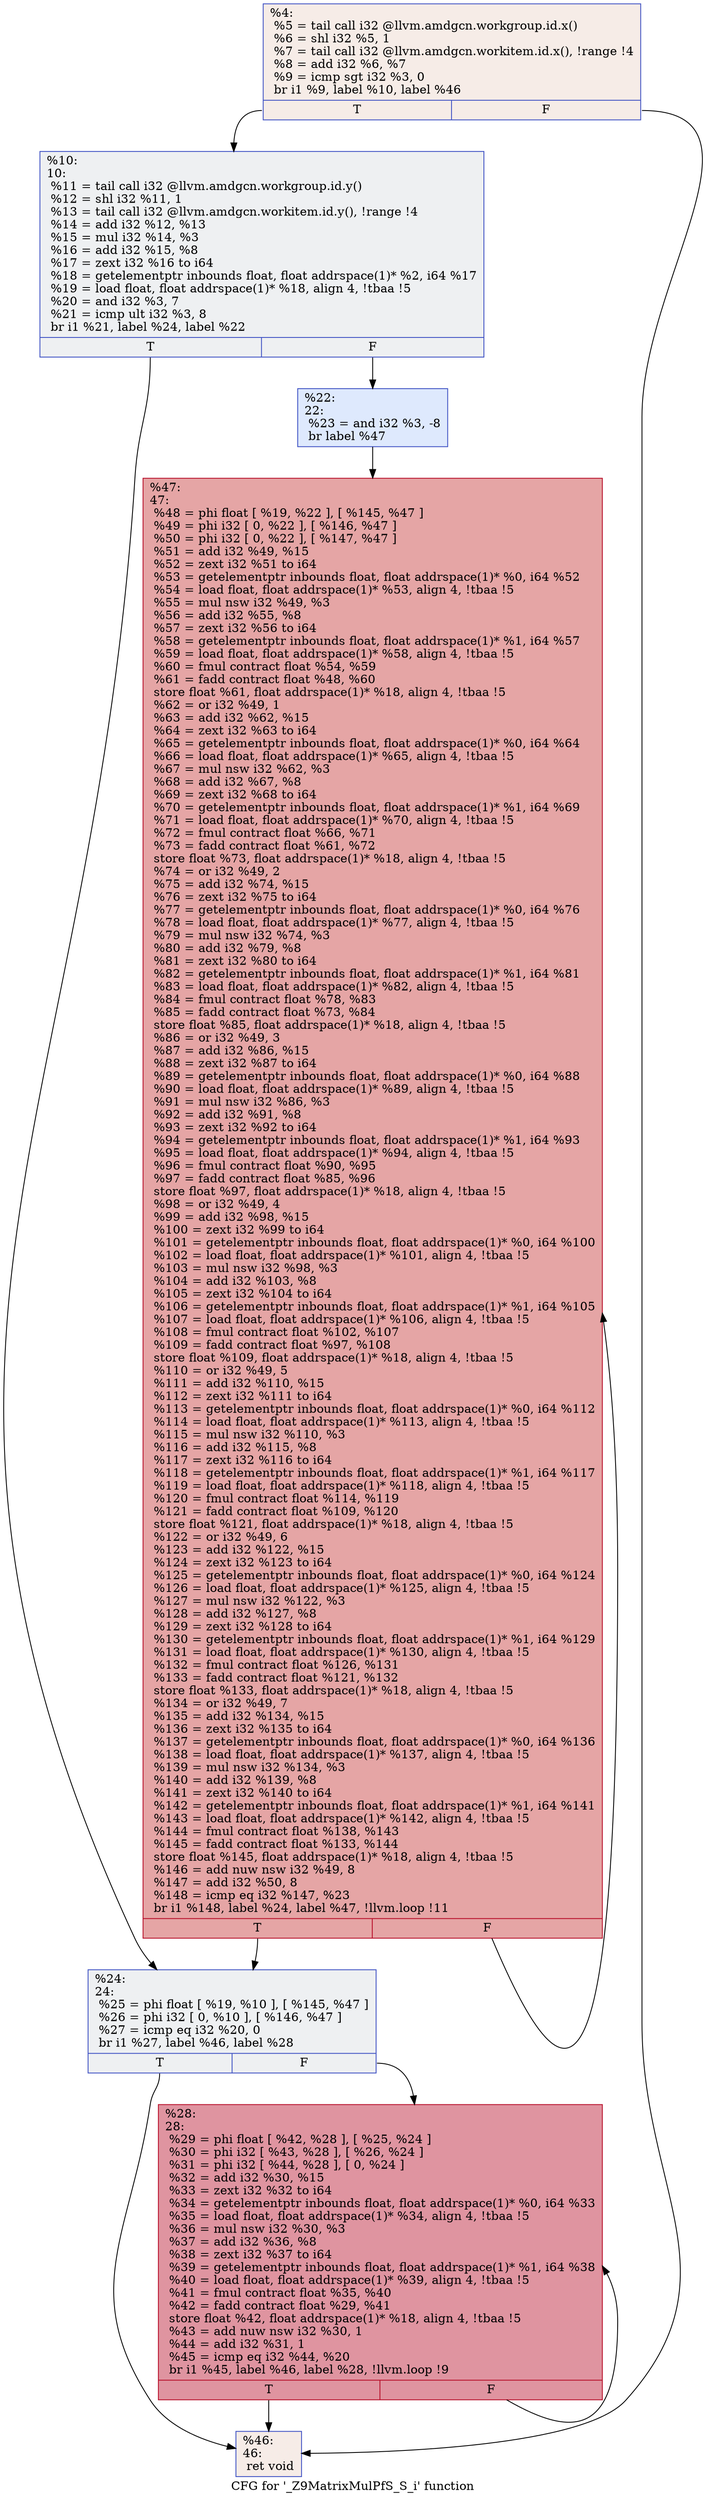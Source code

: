 digraph "CFG for '_Z9MatrixMulPfS_S_i' function" {
	label="CFG for '_Z9MatrixMulPfS_S_i' function";

	Node0x5c2c7c0 [shape=record,color="#3d50c3ff", style=filled, fillcolor="#ead5c970",label="{%4:\l  %5 = tail call i32 @llvm.amdgcn.workgroup.id.x()\l  %6 = shl i32 %5, 1\l  %7 = tail call i32 @llvm.amdgcn.workitem.id.x(), !range !4\l  %8 = add i32 %6, %7\l  %9 = icmp sgt i32 %3, 0\l  br i1 %9, label %10, label %46\l|{<s0>T|<s1>F}}"];
	Node0x5c2c7c0:s0 -> Node0x5c2c810;
	Node0x5c2c7c0:s1 -> Node0x5c2e040;
	Node0x5c2c810 [shape=record,color="#3d50c3ff", style=filled, fillcolor="#d9dce170",label="{%10:\l10:                                               \l  %11 = tail call i32 @llvm.amdgcn.workgroup.id.y()\l  %12 = shl i32 %11, 1\l  %13 = tail call i32 @llvm.amdgcn.workitem.id.y(), !range !4\l  %14 = add i32 %12, %13\l  %15 = mul i32 %14, %3\l  %16 = add i32 %15, %8\l  %17 = zext i32 %16 to i64\l  %18 = getelementptr inbounds float, float addrspace(1)* %2, i64 %17\l  %19 = load float, float addrspace(1)* %18, align 4, !tbaa !5\l  %20 = and i32 %3, 7\l  %21 = icmp ult i32 %3, 8\l  br i1 %21, label %24, label %22\l|{<s0>T|<s1>F}}"];
	Node0x5c2c810:s0 -> Node0x5c2f290;
	Node0x5c2c810:s1 -> Node0x5c2f320;
	Node0x5c2f320 [shape=record,color="#3d50c3ff", style=filled, fillcolor="#b5cdfa70",label="{%22:\l22:                                               \l  %23 = and i32 %3, -8\l  br label %47\l}"];
	Node0x5c2f320 -> Node0x5c2f520;
	Node0x5c2f290 [shape=record,color="#3d50c3ff", style=filled, fillcolor="#d9dce170",label="{%24:\l24:                                               \l  %25 = phi float [ %19, %10 ], [ %145, %47 ]\l  %26 = phi i32 [ 0, %10 ], [ %146, %47 ]\l  %27 = icmp eq i32 %20, 0\l  br i1 %27, label %46, label %28\l|{<s0>T|<s1>F}}"];
	Node0x5c2f290:s0 -> Node0x5c2e040;
	Node0x5c2f290:s1 -> Node0x5c2f870;
	Node0x5c2f870 [shape=record,color="#b70d28ff", style=filled, fillcolor="#b70d2870",label="{%28:\l28:                                               \l  %29 = phi float [ %42, %28 ], [ %25, %24 ]\l  %30 = phi i32 [ %43, %28 ], [ %26, %24 ]\l  %31 = phi i32 [ %44, %28 ], [ 0, %24 ]\l  %32 = add i32 %30, %15\l  %33 = zext i32 %32 to i64\l  %34 = getelementptr inbounds float, float addrspace(1)* %0, i64 %33\l  %35 = load float, float addrspace(1)* %34, align 4, !tbaa !5\l  %36 = mul nsw i32 %30, %3\l  %37 = add i32 %36, %8\l  %38 = zext i32 %37 to i64\l  %39 = getelementptr inbounds float, float addrspace(1)* %1, i64 %38\l  %40 = load float, float addrspace(1)* %39, align 4, !tbaa !5\l  %41 = fmul contract float %35, %40\l  %42 = fadd contract float %29, %41\l  store float %42, float addrspace(1)* %18, align 4, !tbaa !5\l  %43 = add nuw nsw i32 %30, 1\l  %44 = add i32 %31, 1\l  %45 = icmp eq i32 %44, %20\l  br i1 %45, label %46, label %28, !llvm.loop !9\l|{<s0>T|<s1>F}}"];
	Node0x5c2f870:s0 -> Node0x5c2e040;
	Node0x5c2f870:s1 -> Node0x5c2f870;
	Node0x5c2e040 [shape=record,color="#3d50c3ff", style=filled, fillcolor="#ead5c970",label="{%46:\l46:                                               \l  ret void\l}"];
	Node0x5c2f520 [shape=record,color="#b70d28ff", style=filled, fillcolor="#c5333470",label="{%47:\l47:                                               \l  %48 = phi float [ %19, %22 ], [ %145, %47 ]\l  %49 = phi i32 [ 0, %22 ], [ %146, %47 ]\l  %50 = phi i32 [ 0, %22 ], [ %147, %47 ]\l  %51 = add i32 %49, %15\l  %52 = zext i32 %51 to i64\l  %53 = getelementptr inbounds float, float addrspace(1)* %0, i64 %52\l  %54 = load float, float addrspace(1)* %53, align 4, !tbaa !5\l  %55 = mul nsw i32 %49, %3\l  %56 = add i32 %55, %8\l  %57 = zext i32 %56 to i64\l  %58 = getelementptr inbounds float, float addrspace(1)* %1, i64 %57\l  %59 = load float, float addrspace(1)* %58, align 4, !tbaa !5\l  %60 = fmul contract float %54, %59\l  %61 = fadd contract float %48, %60\l  store float %61, float addrspace(1)* %18, align 4, !tbaa !5\l  %62 = or i32 %49, 1\l  %63 = add i32 %62, %15\l  %64 = zext i32 %63 to i64\l  %65 = getelementptr inbounds float, float addrspace(1)* %0, i64 %64\l  %66 = load float, float addrspace(1)* %65, align 4, !tbaa !5\l  %67 = mul nsw i32 %62, %3\l  %68 = add i32 %67, %8\l  %69 = zext i32 %68 to i64\l  %70 = getelementptr inbounds float, float addrspace(1)* %1, i64 %69\l  %71 = load float, float addrspace(1)* %70, align 4, !tbaa !5\l  %72 = fmul contract float %66, %71\l  %73 = fadd contract float %61, %72\l  store float %73, float addrspace(1)* %18, align 4, !tbaa !5\l  %74 = or i32 %49, 2\l  %75 = add i32 %74, %15\l  %76 = zext i32 %75 to i64\l  %77 = getelementptr inbounds float, float addrspace(1)* %0, i64 %76\l  %78 = load float, float addrspace(1)* %77, align 4, !tbaa !5\l  %79 = mul nsw i32 %74, %3\l  %80 = add i32 %79, %8\l  %81 = zext i32 %80 to i64\l  %82 = getelementptr inbounds float, float addrspace(1)* %1, i64 %81\l  %83 = load float, float addrspace(1)* %82, align 4, !tbaa !5\l  %84 = fmul contract float %78, %83\l  %85 = fadd contract float %73, %84\l  store float %85, float addrspace(1)* %18, align 4, !tbaa !5\l  %86 = or i32 %49, 3\l  %87 = add i32 %86, %15\l  %88 = zext i32 %87 to i64\l  %89 = getelementptr inbounds float, float addrspace(1)* %0, i64 %88\l  %90 = load float, float addrspace(1)* %89, align 4, !tbaa !5\l  %91 = mul nsw i32 %86, %3\l  %92 = add i32 %91, %8\l  %93 = zext i32 %92 to i64\l  %94 = getelementptr inbounds float, float addrspace(1)* %1, i64 %93\l  %95 = load float, float addrspace(1)* %94, align 4, !tbaa !5\l  %96 = fmul contract float %90, %95\l  %97 = fadd contract float %85, %96\l  store float %97, float addrspace(1)* %18, align 4, !tbaa !5\l  %98 = or i32 %49, 4\l  %99 = add i32 %98, %15\l  %100 = zext i32 %99 to i64\l  %101 = getelementptr inbounds float, float addrspace(1)* %0, i64 %100\l  %102 = load float, float addrspace(1)* %101, align 4, !tbaa !5\l  %103 = mul nsw i32 %98, %3\l  %104 = add i32 %103, %8\l  %105 = zext i32 %104 to i64\l  %106 = getelementptr inbounds float, float addrspace(1)* %1, i64 %105\l  %107 = load float, float addrspace(1)* %106, align 4, !tbaa !5\l  %108 = fmul contract float %102, %107\l  %109 = fadd contract float %97, %108\l  store float %109, float addrspace(1)* %18, align 4, !tbaa !5\l  %110 = or i32 %49, 5\l  %111 = add i32 %110, %15\l  %112 = zext i32 %111 to i64\l  %113 = getelementptr inbounds float, float addrspace(1)* %0, i64 %112\l  %114 = load float, float addrspace(1)* %113, align 4, !tbaa !5\l  %115 = mul nsw i32 %110, %3\l  %116 = add i32 %115, %8\l  %117 = zext i32 %116 to i64\l  %118 = getelementptr inbounds float, float addrspace(1)* %1, i64 %117\l  %119 = load float, float addrspace(1)* %118, align 4, !tbaa !5\l  %120 = fmul contract float %114, %119\l  %121 = fadd contract float %109, %120\l  store float %121, float addrspace(1)* %18, align 4, !tbaa !5\l  %122 = or i32 %49, 6\l  %123 = add i32 %122, %15\l  %124 = zext i32 %123 to i64\l  %125 = getelementptr inbounds float, float addrspace(1)* %0, i64 %124\l  %126 = load float, float addrspace(1)* %125, align 4, !tbaa !5\l  %127 = mul nsw i32 %122, %3\l  %128 = add i32 %127, %8\l  %129 = zext i32 %128 to i64\l  %130 = getelementptr inbounds float, float addrspace(1)* %1, i64 %129\l  %131 = load float, float addrspace(1)* %130, align 4, !tbaa !5\l  %132 = fmul contract float %126, %131\l  %133 = fadd contract float %121, %132\l  store float %133, float addrspace(1)* %18, align 4, !tbaa !5\l  %134 = or i32 %49, 7\l  %135 = add i32 %134, %15\l  %136 = zext i32 %135 to i64\l  %137 = getelementptr inbounds float, float addrspace(1)* %0, i64 %136\l  %138 = load float, float addrspace(1)* %137, align 4, !tbaa !5\l  %139 = mul nsw i32 %134, %3\l  %140 = add i32 %139, %8\l  %141 = zext i32 %140 to i64\l  %142 = getelementptr inbounds float, float addrspace(1)* %1, i64 %141\l  %143 = load float, float addrspace(1)* %142, align 4, !tbaa !5\l  %144 = fmul contract float %138, %143\l  %145 = fadd contract float %133, %144\l  store float %145, float addrspace(1)* %18, align 4, !tbaa !5\l  %146 = add nuw nsw i32 %49, 8\l  %147 = add i32 %50, 8\l  %148 = icmp eq i32 %147, %23\l  br i1 %148, label %24, label %47, !llvm.loop !11\l|{<s0>T|<s1>F}}"];
	Node0x5c2f520:s0 -> Node0x5c2f290;
	Node0x5c2f520:s1 -> Node0x5c2f520;
}
